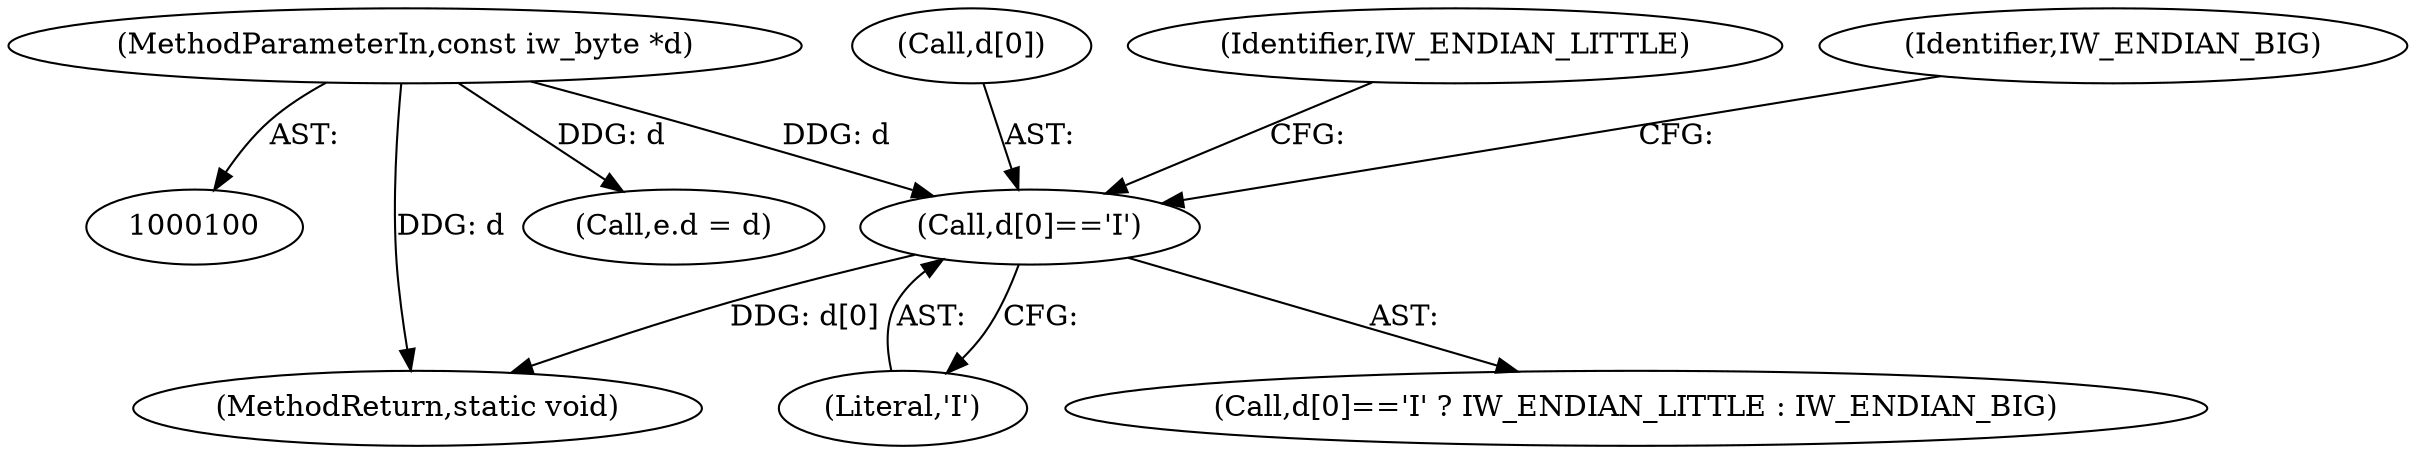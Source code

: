 digraph "0_imageworsener_b45cb1b665a14b0175b9cb1502ef7168e1fe0d5d_1@array" {
"1000132" [label="(Call,d[0]=='I')"];
"1000102" [label="(MethodParameterIn,const iw_byte *d)"];
"1000133" [label="(Call,d[0])"];
"1000136" [label="(Literal,'I')"];
"1000150" [label="(MethodReturn,static void)"];
"1000117" [label="(Call,e.d = d)"];
"1000137" [label="(Identifier,IW_ENDIAN_LITTLE)"];
"1000138" [label="(Identifier,IW_ENDIAN_BIG)"];
"1000131" [label="(Call,d[0]=='I' ? IW_ENDIAN_LITTLE : IW_ENDIAN_BIG)"];
"1000132" [label="(Call,d[0]=='I')"];
"1000102" [label="(MethodParameterIn,const iw_byte *d)"];
"1000132" -> "1000131"  [label="AST: "];
"1000132" -> "1000136"  [label="CFG: "];
"1000133" -> "1000132"  [label="AST: "];
"1000136" -> "1000132"  [label="AST: "];
"1000137" -> "1000132"  [label="CFG: "];
"1000138" -> "1000132"  [label="CFG: "];
"1000132" -> "1000150"  [label="DDG: d[0]"];
"1000102" -> "1000132"  [label="DDG: d"];
"1000102" -> "1000100"  [label="AST: "];
"1000102" -> "1000150"  [label="DDG: d"];
"1000102" -> "1000117"  [label="DDG: d"];
}
